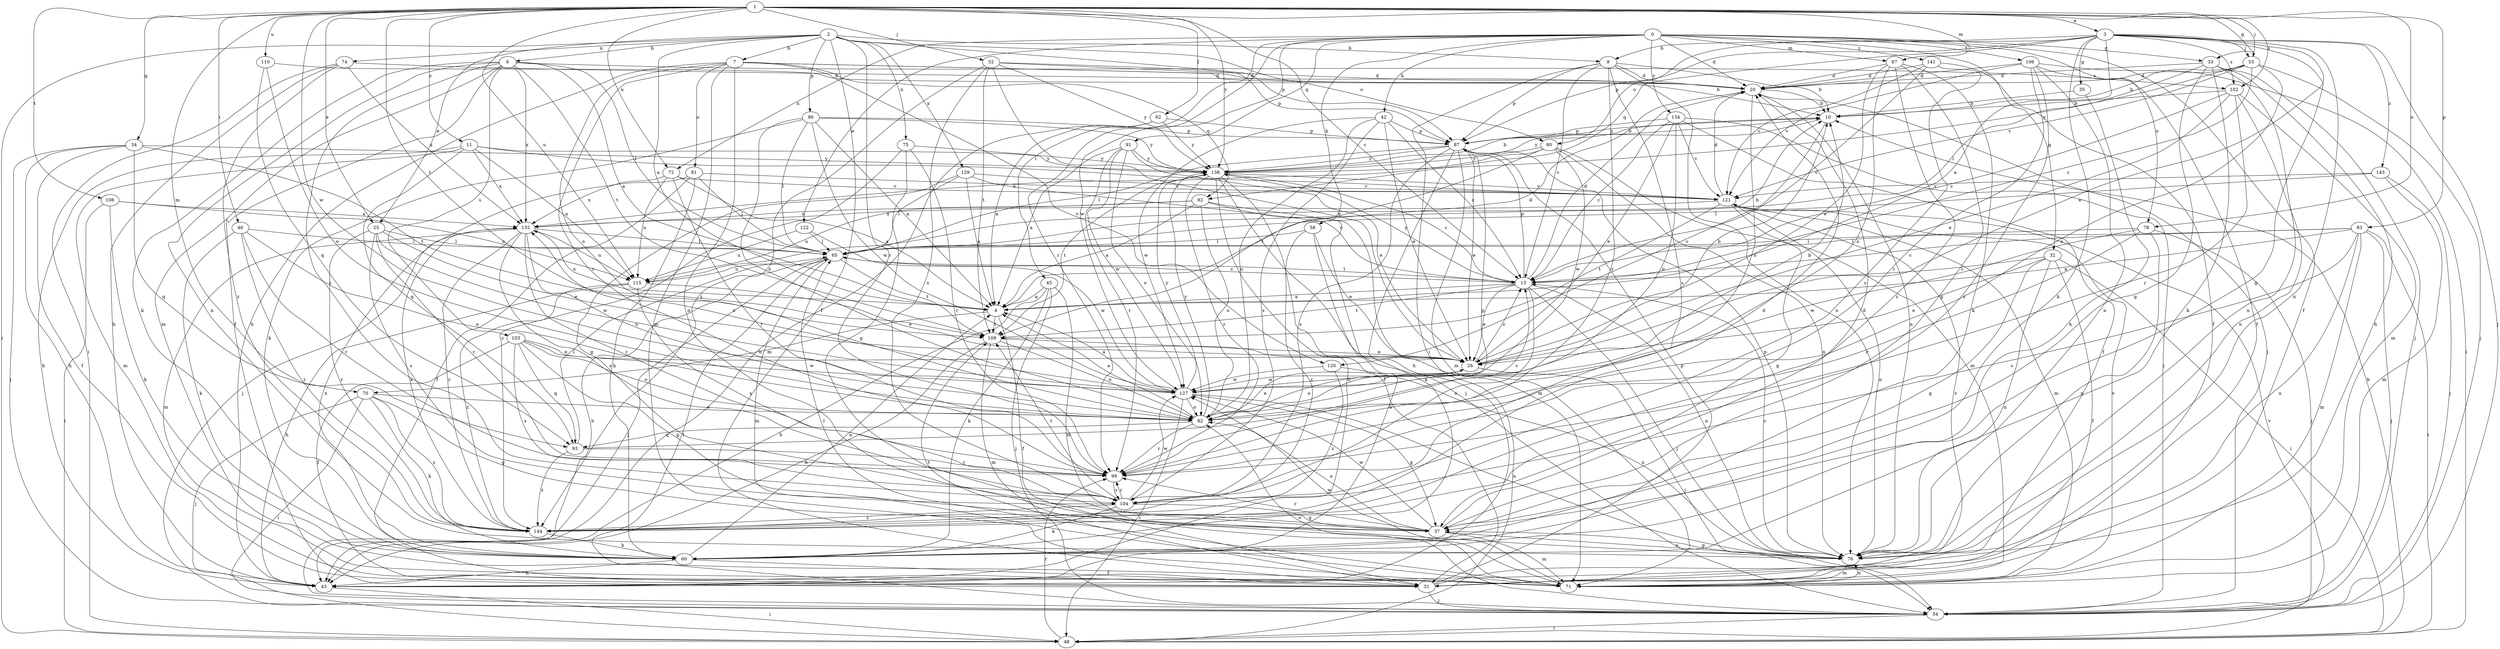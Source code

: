 strict digraph  {
0;
1;
2;
3;
4;
6;
7;
9;
10;
11;
15;
20;
25;
26;
31;
32;
33;
34;
35;
37;
42;
43;
45;
46;
48;
52;
53;
54;
58;
60;
62;
65;
67;
70;
71;
72;
74;
75;
76;
78;
80;
81;
82;
83;
86;
87;
91;
92;
93;
99;
102;
103;
104;
106;
108;
109;
110;
115;
120;
121;
122;
127;
129;
132;
134;
138;
141;
143;
144;
0 -> 20  [label=d];
0 -> 31  [label=f];
0 -> 32  [label=g];
0 -> 33  [label=g];
0 -> 42  [label=h];
0 -> 45  [label=i];
0 -> 58  [label=k];
0 -> 67  [label=m];
0 -> 72  [label=n];
0 -> 78  [label=o];
0 -> 91  [label=q];
0 -> 99  [label=r];
0 -> 106  [label=t];
0 -> 122  [label=w];
0 -> 127  [label=w];
0 -> 134  [label=y];
0 -> 141  [label=z];
1 -> 3  [label=a];
1 -> 11  [label=c];
1 -> 15  [label=c];
1 -> 25  [label=e];
1 -> 33  [label=g];
1 -> 34  [label=g];
1 -> 46  [label=i];
1 -> 52  [label=j];
1 -> 53  [label=j];
1 -> 62  [label=l];
1 -> 67  [label=m];
1 -> 70  [label=m];
1 -> 72  [label=n];
1 -> 78  [label=o];
1 -> 83  [label=p];
1 -> 102  [label=s];
1 -> 108  [label=t];
1 -> 109  [label=t];
1 -> 110  [label=u];
1 -> 115  [label=u];
1 -> 127  [label=w];
1 -> 138  [label=y];
2 -> 4  [label=a];
2 -> 6  [label=b];
2 -> 7  [label=b];
2 -> 9  [label=b];
2 -> 25  [label=e];
2 -> 31  [label=f];
2 -> 48  [label=i];
2 -> 74  [label=n];
2 -> 75  [label=n];
2 -> 80  [label=o];
2 -> 86  [label=p];
2 -> 87  [label=p];
2 -> 99  [label=r];
2 -> 129  [label=x];
3 -> 4  [label=a];
3 -> 9  [label=b];
3 -> 26  [label=e];
3 -> 35  [label=g];
3 -> 37  [label=g];
3 -> 53  [label=j];
3 -> 54  [label=j];
3 -> 60  [label=k];
3 -> 76  [label=n];
3 -> 80  [label=o];
3 -> 87  [label=p];
3 -> 92  [label=q];
3 -> 102  [label=s];
3 -> 143  [label=z];
4 -> 20  [label=d];
4 -> 31  [label=f];
4 -> 70  [label=m];
4 -> 109  [label=t];
4 -> 132  [label=x];
6 -> 4  [label=a];
6 -> 31  [label=f];
6 -> 60  [label=k];
6 -> 65  [label=l];
6 -> 71  [label=m];
6 -> 76  [label=n];
6 -> 102  [label=s];
6 -> 103  [label=s];
6 -> 104  [label=s];
6 -> 109  [label=t];
6 -> 132  [label=x];
7 -> 10  [label=b];
7 -> 20  [label=d];
7 -> 43  [label=h];
7 -> 71  [label=m];
7 -> 76  [label=n];
7 -> 81  [label=o];
7 -> 82  [label=o];
7 -> 92  [label=q];
7 -> 99  [label=r];
7 -> 120  [label=v];
9 -> 10  [label=b];
9 -> 15  [label=c];
9 -> 20  [label=d];
9 -> 48  [label=i];
9 -> 76  [label=n];
9 -> 87  [label=p];
9 -> 99  [label=r];
9 -> 104  [label=s];
10 -> 87  [label=p];
10 -> 120  [label=v];
10 -> 138  [label=y];
11 -> 43  [label=h];
11 -> 71  [label=m];
11 -> 93  [label=q];
11 -> 115  [label=u];
11 -> 121  [label=v];
11 -> 132  [label=x];
11 -> 138  [label=y];
15 -> 4  [label=a];
15 -> 20  [label=d];
15 -> 26  [label=e];
15 -> 54  [label=j];
15 -> 65  [label=l];
15 -> 76  [label=n];
15 -> 87  [label=p];
15 -> 104  [label=s];
15 -> 109  [label=t];
15 -> 138  [label=y];
20 -> 10  [label=b];
20 -> 54  [label=j];
20 -> 76  [label=n];
20 -> 82  [label=o];
25 -> 26  [label=e];
25 -> 65  [label=l];
25 -> 99  [label=r];
25 -> 104  [label=s];
25 -> 127  [label=w];
25 -> 144  [label=z];
26 -> 10  [label=b];
26 -> 15  [label=c];
26 -> 54  [label=j];
26 -> 82  [label=o];
26 -> 127  [label=w];
31 -> 54  [label=j];
31 -> 87  [label=p];
31 -> 109  [label=t];
31 -> 121  [label=v];
32 -> 15  [label=c];
32 -> 26  [label=e];
32 -> 31  [label=f];
32 -> 37  [label=g];
32 -> 48  [label=i];
32 -> 76  [label=n];
33 -> 20  [label=d];
33 -> 37  [label=g];
33 -> 43  [label=h];
33 -> 54  [label=j];
33 -> 60  [label=k];
33 -> 65  [label=l];
33 -> 76  [label=n];
34 -> 31  [label=f];
34 -> 43  [label=h];
34 -> 54  [label=j];
34 -> 93  [label=q];
34 -> 109  [label=t];
34 -> 138  [label=y];
35 -> 10  [label=b];
35 -> 60  [label=k];
37 -> 20  [label=d];
37 -> 71  [label=m];
37 -> 76  [label=n];
37 -> 82  [label=o];
37 -> 99  [label=r];
37 -> 127  [label=w];
42 -> 15  [label=c];
42 -> 26  [label=e];
42 -> 82  [label=o];
42 -> 87  [label=p];
42 -> 104  [label=s];
42 -> 127  [label=w];
43 -> 48  [label=i];
45 -> 4  [label=a];
45 -> 43  [label=h];
45 -> 54  [label=j];
45 -> 60  [label=k];
45 -> 71  [label=m];
46 -> 60  [label=k];
46 -> 65  [label=l];
46 -> 82  [label=o];
46 -> 99  [label=r];
46 -> 144  [label=z];
48 -> 10  [label=b];
48 -> 99  [label=r];
48 -> 121  [label=v];
52 -> 20  [label=d];
52 -> 26  [label=e];
52 -> 87  [label=p];
52 -> 104  [label=s];
52 -> 109  [label=t];
52 -> 138  [label=y];
52 -> 144  [label=z];
53 -> 10  [label=b];
53 -> 15  [label=c];
53 -> 20  [label=d];
53 -> 54  [label=j];
53 -> 82  [label=o];
53 -> 121  [label=v];
53 -> 138  [label=y];
54 -> 48  [label=i];
54 -> 65  [label=l];
54 -> 82  [label=o];
58 -> 26  [label=e];
58 -> 43  [label=h];
58 -> 65  [label=l];
58 -> 144  [label=z];
60 -> 4  [label=a];
60 -> 31  [label=f];
60 -> 43  [label=h];
60 -> 132  [label=x];
62 -> 4  [label=a];
62 -> 43  [label=h];
62 -> 87  [label=p];
62 -> 138  [label=y];
65 -> 15  [label=c];
65 -> 43  [label=h];
65 -> 54  [label=j];
65 -> 71  [label=m];
65 -> 109  [label=t];
65 -> 115  [label=u];
67 -> 20  [label=d];
67 -> 26  [label=e];
67 -> 37  [label=g];
67 -> 60  [label=k];
67 -> 82  [label=o];
67 -> 144  [label=z];
70 -> 37  [label=g];
70 -> 48  [label=i];
70 -> 54  [label=j];
70 -> 60  [label=k];
70 -> 82  [label=o];
70 -> 144  [label=z];
71 -> 65  [label=l];
71 -> 76  [label=n];
71 -> 121  [label=v];
71 -> 127  [label=w];
72 -> 4  [label=a];
72 -> 99  [label=r];
72 -> 115  [label=u];
72 -> 121  [label=v];
72 -> 132  [label=x];
74 -> 20  [label=d];
74 -> 43  [label=h];
74 -> 48  [label=i];
74 -> 132  [label=x];
74 -> 144  [label=z];
75 -> 37  [label=g];
75 -> 99  [label=r];
75 -> 138  [label=y];
75 -> 144  [label=z];
76 -> 15  [label=c];
76 -> 37  [label=g];
76 -> 71  [label=m];
76 -> 87  [label=p];
78 -> 54  [label=j];
78 -> 65  [label=l];
78 -> 76  [label=n];
78 -> 99  [label=r];
78 -> 127  [label=w];
80 -> 71  [label=m];
80 -> 76  [label=n];
80 -> 109  [label=t];
80 -> 127  [label=w];
80 -> 132  [label=x];
80 -> 138  [label=y];
81 -> 31  [label=f];
81 -> 54  [label=j];
81 -> 60  [label=k];
81 -> 65  [label=l];
81 -> 121  [label=v];
82 -> 4  [label=a];
82 -> 26  [label=e];
82 -> 93  [label=q];
82 -> 99  [label=r];
82 -> 138  [label=y];
83 -> 4  [label=a];
83 -> 15  [label=c];
83 -> 48  [label=i];
83 -> 54  [label=j];
83 -> 65  [label=l];
83 -> 71  [label=m];
83 -> 76  [label=n];
83 -> 104  [label=s];
86 -> 4  [label=a];
86 -> 60  [label=k];
86 -> 65  [label=l];
86 -> 82  [label=o];
86 -> 87  [label=p];
86 -> 127  [label=w];
86 -> 138  [label=y];
87 -> 10  [label=b];
87 -> 26  [label=e];
87 -> 43  [label=h];
87 -> 65  [label=l];
87 -> 71  [label=m];
87 -> 104  [label=s];
87 -> 138  [label=y];
91 -> 4  [label=a];
91 -> 26  [label=e];
91 -> 82  [label=o];
91 -> 99  [label=r];
91 -> 127  [label=w];
91 -> 138  [label=y];
92 -> 4  [label=a];
92 -> 60  [label=k];
92 -> 71  [label=m];
92 -> 82  [label=o];
92 -> 115  [label=u];
92 -> 132  [label=x];
93 -> 15  [label=c];
93 -> 65  [label=l];
93 -> 99  [label=r];
93 -> 144  [label=z];
99 -> 87  [label=p];
99 -> 104  [label=s];
102 -> 10  [label=b];
102 -> 15  [label=c];
102 -> 26  [label=e];
102 -> 71  [label=m];
102 -> 76  [label=n];
102 -> 99  [label=r];
103 -> 26  [label=e];
103 -> 31  [label=f];
103 -> 37  [label=g];
103 -> 82  [label=o];
103 -> 93  [label=q];
103 -> 104  [label=s];
103 -> 127  [label=w];
104 -> 37  [label=g];
104 -> 60  [label=k];
104 -> 99  [label=r];
104 -> 109  [label=t];
104 -> 127  [label=w];
104 -> 144  [label=z];
106 -> 20  [label=d];
106 -> 31  [label=f];
106 -> 48  [label=i];
106 -> 76  [label=n];
106 -> 99  [label=r];
106 -> 121  [label=v];
106 -> 144  [label=z];
108 -> 48  [label=i];
108 -> 60  [label=k];
108 -> 115  [label=u];
108 -> 132  [label=x];
109 -> 26  [label=e];
109 -> 43  [label=h];
109 -> 71  [label=m];
109 -> 82  [label=o];
110 -> 20  [label=d];
110 -> 82  [label=o];
110 -> 93  [label=q];
115 -> 10  [label=b];
115 -> 26  [label=e];
115 -> 43  [label=h];
115 -> 104  [label=s];
115 -> 144  [label=z];
120 -> 76  [label=n];
120 -> 127  [label=w];
120 -> 144  [label=z];
121 -> 20  [label=d];
121 -> 37  [label=g];
121 -> 71  [label=m];
121 -> 76  [label=n];
121 -> 109  [label=t];
121 -> 132  [label=x];
122 -> 65  [label=l];
122 -> 115  [label=u];
122 -> 127  [label=w];
127 -> 4  [label=a];
127 -> 10  [label=b];
127 -> 37  [label=g];
127 -> 48  [label=i];
127 -> 76  [label=n];
127 -> 82  [label=o];
127 -> 132  [label=x];
127 -> 138  [label=y];
129 -> 4  [label=a];
129 -> 15  [label=c];
129 -> 37  [label=g];
129 -> 65  [label=l];
129 -> 121  [label=v];
132 -> 65  [label=l];
132 -> 71  [label=m];
132 -> 82  [label=o];
132 -> 99  [label=r];
132 -> 104  [label=s];
132 -> 115  [label=u];
132 -> 144  [label=z];
134 -> 15  [label=c];
134 -> 26  [label=e];
134 -> 31  [label=f];
134 -> 54  [label=j];
134 -> 82  [label=o];
134 -> 87  [label=p];
134 -> 121  [label=v];
138 -> 10  [label=b];
138 -> 15  [label=c];
138 -> 31  [label=f];
138 -> 43  [label=h];
138 -> 54  [label=j];
138 -> 99  [label=r];
138 -> 109  [label=t];
138 -> 121  [label=v];
141 -> 15  [label=c];
141 -> 20  [label=d];
141 -> 31  [label=f];
141 -> 104  [label=s];
141 -> 121  [label=v];
143 -> 54  [label=j];
143 -> 65  [label=l];
143 -> 71  [label=m];
143 -> 121  [label=v];
144 -> 20  [label=d];
144 -> 60  [label=k];
144 -> 132  [label=x];
}
